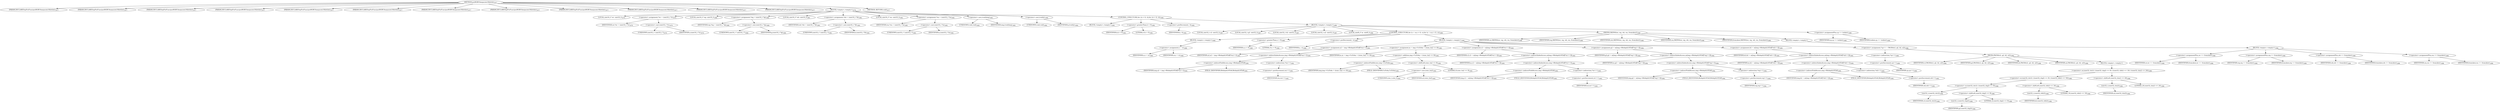 digraph "putRGBUAseparate16bittile" {  
"54945" [label = <(METHOD,putRGBUAseparate16bittile)<SUB>1977</SUB>> ]
"54946" [label = <(PARAM,DECLARESepPutFunc(putRGBUAseparate16bittile))<SUB>1977</SUB>> ]
"54947" [label = <(PARAM,DECLARESepPutFunc(putRGBUAseparate16bittile))<SUB>1977</SUB>> ]
"54948" [label = <(PARAM,DECLARESepPutFunc(putRGBUAseparate16bittile))<SUB>1977</SUB>> ]
"54949" [label = <(PARAM,DECLARESepPutFunc(putRGBUAseparate16bittile))<SUB>1977</SUB>> ]
"54950" [label = <(PARAM,DECLARESepPutFunc(putRGBUAseparate16bittile))<SUB>1977</SUB>> ]
"54951" [label = <(PARAM,DECLARESepPutFunc(putRGBUAseparate16bittile))<SUB>1977</SUB>> ]
"54952" [label = <(PARAM,DECLARESepPutFunc(putRGBUAseparate16bittile))<SUB>1977</SUB>> ]
"54953" [label = <(PARAM,DECLARESepPutFunc(putRGBUAseparate16bittile))<SUB>1977</SUB>> ]
"54954" [label = <(PARAM,DECLARESepPutFunc(putRGBUAseparate16bittile))<SUB>1977</SUB>> ]
"54955" [label = <(PARAM,DECLARESepPutFunc(putRGBUAseparate16bittile))<SUB>1977</SUB>> ]
"54956" [label = <(PARAM,DECLARESepPutFunc(putRGBUAseparate16bittile))<SUB>1977</SUB>> ]
"54957" [label = <(PARAM,DECLARESepPutFunc(putRGBUAseparate16bittile))<SUB>1977</SUB>> ]
"54958" [label = <(BLOCK,&lt;empty&gt;,&lt;empty&gt;)<SUB>1978</SUB>> ]
"54959" [label = <(LOCAL,uint16_t* wr: uint16_t)<SUB>1979</SUB>> ]
"54960" [label = <(&lt;operator&gt;.assignment,*wr = (uint16_t *)r)<SUB>1979</SUB>> ]
"54961" [label = <(IDENTIFIER,wr,*wr = (uint16_t *)r)<SUB>1979</SUB>> ]
"54962" [label = <(&lt;operator&gt;.cast,(uint16_t *)r)<SUB>1979</SUB>> ]
"54963" [label = <(UNKNOWN,uint16_t *,uint16_t *)<SUB>1979</SUB>> ]
"54964" [label = <(IDENTIFIER,r,(uint16_t *)r)<SUB>1979</SUB>> ]
"54965" [label = <(LOCAL,uint16_t* wg: uint16_t)<SUB>1980</SUB>> ]
"54966" [label = <(&lt;operator&gt;.assignment,*wg = (uint16_t *)g)<SUB>1980</SUB>> ]
"54967" [label = <(IDENTIFIER,wg,*wg = (uint16_t *)g)<SUB>1980</SUB>> ]
"54968" [label = <(&lt;operator&gt;.cast,(uint16_t *)g)<SUB>1980</SUB>> ]
"54969" [label = <(UNKNOWN,uint16_t *,uint16_t *)<SUB>1980</SUB>> ]
"54970" [label = <(IDENTIFIER,g,(uint16_t *)g)<SUB>1980</SUB>> ]
"54971" [label = <(LOCAL,uint16_t* wb: uint16_t)<SUB>1981</SUB>> ]
"54972" [label = <(&lt;operator&gt;.assignment,*wb = (uint16_t *)b)<SUB>1981</SUB>> ]
"54973" [label = <(IDENTIFIER,wb,*wb = (uint16_t *)b)<SUB>1981</SUB>> ]
"54974" [label = <(&lt;operator&gt;.cast,(uint16_t *)b)<SUB>1981</SUB>> ]
"54975" [label = <(UNKNOWN,uint16_t *,uint16_t *)<SUB>1981</SUB>> ]
"54976" [label = <(IDENTIFIER,b,(uint16_t *)b)<SUB>1981</SUB>> ]
"54977" [label = <(LOCAL,uint16_t* wa: uint16_t)<SUB>1982</SUB>> ]
"54978" [label = <(&lt;operator&gt;.assignment,*wa = (uint16_t *)a)<SUB>1982</SUB>> ]
"54979" [label = <(IDENTIFIER,wa,*wa = (uint16_t *)a)<SUB>1982</SUB>> ]
"54980" [label = <(&lt;operator&gt;.cast,(uint16_t *)a)<SUB>1982</SUB>> ]
"54981" [label = <(UNKNOWN,uint16_t *,uint16_t *)<SUB>1982</SUB>> ]
"54982" [label = <(IDENTIFIER,a,(uint16_t *)a)<SUB>1982</SUB>> ]
"54983" [label = <(&lt;operator&gt;.cast,(void)img)<SUB>1983</SUB>> ]
"54984" [label = <(UNKNOWN,void,void)<SUB>1983</SUB>> ]
"54985" [label = <(IDENTIFIER,img,(void)img)<SUB>1983</SUB>> ]
"54986" [label = <(&lt;operator&gt;.cast,(void)y)<SUB>1984</SUB>> ]
"54987" [label = <(UNKNOWN,void,void)<SUB>1984</SUB>> ]
"54988" [label = <(IDENTIFIER,y,(void)y)<SUB>1984</SUB>> ]
"54989" [label = <(CONTROL_STRUCTURE,for (;h &gt; 0;--h),for (;h &gt; 0;--h))<SUB>1985</SUB>> ]
"54990" [label = <(BLOCK,&lt;empty&gt;,&lt;empty&gt;)<SUB>1985</SUB>> ]
"54991" [label = <(&lt;operator&gt;.greaterThan,h &gt; 0)<SUB>1985</SUB>> ]
"54992" [label = <(IDENTIFIER,h,h &gt; 0)<SUB>1985</SUB>> ]
"54993" [label = <(LITERAL,0,h &gt; 0)<SUB>1985</SUB>> ]
"54994" [label = <(&lt;operator&gt;.preDecrement,--h)<SUB>1985</SUB>> ]
"54995" [label = <(IDENTIFIER,h,--h)<SUB>1985</SUB>> ]
"54996" [label = <(BLOCK,&lt;empty&gt;,&lt;empty&gt;)<SUB>1986</SUB>> ]
"54997" [label = <(LOCAL,uint32_t r2: uint32_t)<SUB>1987</SUB>> ]
"54998" [label = <(LOCAL,uint32_t g2: uint32_t)<SUB>1987</SUB>> ]
"54999" [label = <(LOCAL,uint32_t b2: uint32_t)<SUB>1987</SUB>> ]
"55000" [label = <(LOCAL,uint32_t a2: uint32_t)<SUB>1987</SUB>> ]
"55001" [label = <(LOCAL,uint8_t* m: uint8_t)<SUB>1988</SUB>> ]
"55002" [label = <(CONTROL_STRUCTURE,for (x = w;x &gt; 0;--x),for (x = w;x &gt; 0;--x))<SUB>1989</SUB>> ]
"55003" [label = <(BLOCK,&lt;empty&gt;,&lt;empty&gt;)<SUB>1989</SUB>> ]
"55004" [label = <(&lt;operator&gt;.assignment,x = w)<SUB>1989</SUB>> ]
"55005" [label = <(IDENTIFIER,x,x = w)<SUB>1989</SUB>> ]
"55006" [label = <(IDENTIFIER,w,x = w)<SUB>1989</SUB>> ]
"55007" [label = <(&lt;operator&gt;.greaterThan,x &gt; 0)<SUB>1989</SUB>> ]
"55008" [label = <(IDENTIFIER,x,x &gt; 0)<SUB>1989</SUB>> ]
"55009" [label = <(LITERAL,0,x &gt; 0)<SUB>1989</SUB>> ]
"55010" [label = <(&lt;operator&gt;.preDecrement,--x)<SUB>1989</SUB>> ]
"55011" [label = <(IDENTIFIER,x,--x)<SUB>1989</SUB>> ]
"55012" [label = <(BLOCK,&lt;empty&gt;,&lt;empty&gt;)<SUB>1990</SUB>> ]
"55013" [label = <(&lt;operator&gt;.assignment,a2 = img-&gt;Bitdepth16To8[*wa++])<SUB>1991</SUB>> ]
"55014" [label = <(IDENTIFIER,a2,a2 = img-&gt;Bitdepth16To8[*wa++])<SUB>1991</SUB>> ]
"55015" [label = <(&lt;operator&gt;.indirectIndexAccess,img-&gt;Bitdepth16To8[*wa++])<SUB>1991</SUB>> ]
"55016" [label = <(&lt;operator&gt;.indirectFieldAccess,img-&gt;Bitdepth16To8)<SUB>1991</SUB>> ]
"55017" [label = <(IDENTIFIER,img,a2 = img-&gt;Bitdepth16To8[*wa++])<SUB>1991</SUB>> ]
"55018" [label = <(FIELD_IDENTIFIER,Bitdepth16To8,Bitdepth16To8)<SUB>1991</SUB>> ]
"55019" [label = <(&lt;operator&gt;.indirection,*wa++)<SUB>1991</SUB>> ]
"55020" [label = <(&lt;operator&gt;.postIncrement,wa++)<SUB>1991</SUB>> ]
"55021" [label = <(IDENTIFIER,wa,wa++)<SUB>1991</SUB>> ]
"55022" [label = <(&lt;operator&gt;.assignment,m = img-&gt;UaToAa + ((size_t)a2 &lt;&lt; 8))<SUB>1992</SUB>> ]
"55023" [label = <(IDENTIFIER,m,m = img-&gt;UaToAa + ((size_t)a2 &lt;&lt; 8))<SUB>1992</SUB>> ]
"55024" [label = <(&lt;operator&gt;.addition,img-&gt;UaToAa + ((size_t)a2 &lt;&lt; 8))<SUB>1992</SUB>> ]
"55025" [label = <(&lt;operator&gt;.indirectFieldAccess,img-&gt;UaToAa)<SUB>1992</SUB>> ]
"55026" [label = <(IDENTIFIER,img,img-&gt;UaToAa + ((size_t)a2 &lt;&lt; 8))<SUB>1992</SUB>> ]
"55027" [label = <(FIELD_IDENTIFIER,UaToAa,UaToAa)<SUB>1992</SUB>> ]
"55028" [label = <(&lt;operator&gt;.shiftLeft,(size_t)a2 &lt;&lt; 8)<SUB>1992</SUB>> ]
"55029" [label = <(&lt;operator&gt;.cast,(size_t)a2)<SUB>1992</SUB>> ]
"55030" [label = <(UNKNOWN,size_t,size_t)<SUB>1992</SUB>> ]
"55031" [label = <(IDENTIFIER,a2,(size_t)a2)<SUB>1992</SUB>> ]
"55032" [label = <(LITERAL,8,(size_t)a2 &lt;&lt; 8)<SUB>1992</SUB>> ]
"55033" [label = <(&lt;operator&gt;.assignment,r2 = m[img-&gt;Bitdepth16To8[*wr++]])<SUB>1993</SUB>> ]
"55034" [label = <(IDENTIFIER,r2,r2 = m[img-&gt;Bitdepth16To8[*wr++]])<SUB>1993</SUB>> ]
"55035" [label = <(&lt;operator&gt;.indirectIndexAccess,m[img-&gt;Bitdepth16To8[*wr++]])<SUB>1993</SUB>> ]
"55036" [label = <(IDENTIFIER,m,r2 = m[img-&gt;Bitdepth16To8[*wr++]])<SUB>1993</SUB>> ]
"55037" [label = <(&lt;operator&gt;.indirectIndexAccess,img-&gt;Bitdepth16To8[*wr++])<SUB>1993</SUB>> ]
"55038" [label = <(&lt;operator&gt;.indirectFieldAccess,img-&gt;Bitdepth16To8)<SUB>1993</SUB>> ]
"55039" [label = <(IDENTIFIER,img,r2 = m[img-&gt;Bitdepth16To8[*wr++]])<SUB>1993</SUB>> ]
"55040" [label = <(FIELD_IDENTIFIER,Bitdepth16To8,Bitdepth16To8)<SUB>1993</SUB>> ]
"55041" [label = <(&lt;operator&gt;.indirection,*wr++)<SUB>1993</SUB>> ]
"55042" [label = <(&lt;operator&gt;.postIncrement,wr++)<SUB>1993</SUB>> ]
"55043" [label = <(IDENTIFIER,wr,wr++)<SUB>1993</SUB>> ]
"55044" [label = <(&lt;operator&gt;.assignment,g2 = m[img-&gt;Bitdepth16To8[*wg++]])<SUB>1994</SUB>> ]
"55045" [label = <(IDENTIFIER,g2,g2 = m[img-&gt;Bitdepth16To8[*wg++]])<SUB>1994</SUB>> ]
"55046" [label = <(&lt;operator&gt;.indirectIndexAccess,m[img-&gt;Bitdepth16To8[*wg++]])<SUB>1994</SUB>> ]
"55047" [label = <(IDENTIFIER,m,g2 = m[img-&gt;Bitdepth16To8[*wg++]])<SUB>1994</SUB>> ]
"55048" [label = <(&lt;operator&gt;.indirectIndexAccess,img-&gt;Bitdepth16To8[*wg++])<SUB>1994</SUB>> ]
"55049" [label = <(&lt;operator&gt;.indirectFieldAccess,img-&gt;Bitdepth16To8)<SUB>1994</SUB>> ]
"55050" [label = <(IDENTIFIER,img,g2 = m[img-&gt;Bitdepth16To8[*wg++]])<SUB>1994</SUB>> ]
"55051" [label = <(FIELD_IDENTIFIER,Bitdepth16To8,Bitdepth16To8)<SUB>1994</SUB>> ]
"55052" [label = <(&lt;operator&gt;.indirection,*wg++)<SUB>1994</SUB>> ]
"55053" [label = <(&lt;operator&gt;.postIncrement,wg++)<SUB>1994</SUB>> ]
"55054" [label = <(IDENTIFIER,wg,wg++)<SUB>1994</SUB>> ]
"55055" [label = <(&lt;operator&gt;.assignment,b2 = m[img-&gt;Bitdepth16To8[*wb++]])<SUB>1995</SUB>> ]
"55056" [label = <(IDENTIFIER,b2,b2 = m[img-&gt;Bitdepth16To8[*wb++]])<SUB>1995</SUB>> ]
"55057" [label = <(&lt;operator&gt;.indirectIndexAccess,m[img-&gt;Bitdepth16To8[*wb++]])<SUB>1995</SUB>> ]
"55058" [label = <(IDENTIFIER,m,b2 = m[img-&gt;Bitdepth16To8[*wb++]])<SUB>1995</SUB>> ]
"55059" [label = <(&lt;operator&gt;.indirectIndexAccess,img-&gt;Bitdepth16To8[*wb++])<SUB>1995</SUB>> ]
"55060" [label = <(&lt;operator&gt;.indirectFieldAccess,img-&gt;Bitdepth16To8)<SUB>1995</SUB>> ]
"55061" [label = <(IDENTIFIER,img,b2 = m[img-&gt;Bitdepth16To8[*wb++]])<SUB>1995</SUB>> ]
"55062" [label = <(FIELD_IDENTIFIER,Bitdepth16To8,Bitdepth16To8)<SUB>1995</SUB>> ]
"55063" [label = <(&lt;operator&gt;.indirection,*wb++)<SUB>1995</SUB>> ]
"55064" [label = <(&lt;operator&gt;.postIncrement,wb++)<SUB>1995</SUB>> ]
"55065" [label = <(IDENTIFIER,wb,wb++)<SUB>1995</SUB>> ]
"55066" [label = <(&lt;operator&gt;.assignment,*cp++ = PACK4(r2, g2, b2, a2))<SUB>1996</SUB>> ]
"55067" [label = <(&lt;operator&gt;.indirection,*cp++)<SUB>1996</SUB>> ]
"55068" [label = <(&lt;operator&gt;.postIncrement,cp++)<SUB>1996</SUB>> ]
"55069" [label = <(IDENTIFIER,cp,cp++)<SUB>1996</SUB>> ]
"55070" [label = <(PACK4,PACK4(r2, g2, b2, a2))<SUB>1996</SUB>> ]
"55071" [label = <(IDENTIFIER,r2,PACK4(r2, g2, b2, a2))<SUB>1996</SUB>> ]
"55072" [label = <(IDENTIFIER,g2,PACK4(r2, g2, b2, a2))<SUB>1996</SUB>> ]
"55073" [label = <(IDENTIFIER,b2,PACK4(r2, g2, b2, a2))<SUB>1996</SUB>> ]
"55074" [label = <(IDENTIFIER,a2,PACK4(r2, g2, b2, a2))<SUB>1996</SUB>> ]
"55075" [label = <(BLOCK,&lt;empty&gt;,&lt;empty&gt;)> ]
"55076" [label = <(&lt;operator&gt;.or,(uint32_t)(r2) | ((uint32_t)(g2) &lt;&lt; 8) | ((uint32_t)(b2) &lt;&lt; 16) | ((uint32_t)(a2) &lt;&lt; 24))<SUB>1996</SUB>> ]
"55077" [label = <(&lt;operator&gt;.or,(uint32_t)(r2) | ((uint32_t)(g2) &lt;&lt; 8) | ((uint32_t)(b2) &lt;&lt; 16))<SUB>1996</SUB>> ]
"55078" [label = <(&lt;operator&gt;.or,(uint32_t)(r2) | ((uint32_t)(g2) &lt;&lt; 8))<SUB>1996</SUB>> ]
"55079" [label = <(uint32_t,(uint32_t)(r2))<SUB>1996</SUB>> ]
"55080" [label = <(IDENTIFIER,r2,(uint32_t)(r2))<SUB>1996</SUB>> ]
"55081" [label = <(&lt;operator&gt;.shiftLeft,(uint32_t)(g2) &lt;&lt; 8)<SUB>1996</SUB>> ]
"55082" [label = <(uint32_t,(uint32_t)(g2))<SUB>1996</SUB>> ]
"55083" [label = <(IDENTIFIER,g2,(uint32_t)(g2))<SUB>1996</SUB>> ]
"55084" [label = <(LITERAL,8,(uint32_t)(g2) &lt;&lt; 8)<SUB>1996</SUB>> ]
"55085" [label = <(&lt;operator&gt;.shiftLeft,(uint32_t)(b2) &lt;&lt; 16)<SUB>1996</SUB>> ]
"55086" [label = <(uint32_t,(uint32_t)(b2))<SUB>1996</SUB>> ]
"55087" [label = <(IDENTIFIER,b2,(uint32_t)(b2))<SUB>1996</SUB>> ]
"55088" [label = <(LITERAL,16,(uint32_t)(b2) &lt;&lt; 16)<SUB>1996</SUB>> ]
"55089" [label = <(&lt;operator&gt;.shiftLeft,(uint32_t)(a2) &lt;&lt; 24)<SUB>1996</SUB>> ]
"55090" [label = <(uint32_t,(uint32_t)(a2))<SUB>1996</SUB>> ]
"55091" [label = <(IDENTIFIER,a2,(uint32_t)(a2))<SUB>1996</SUB>> ]
"55092" [label = <(LITERAL,24,(uint32_t)(a2) &lt;&lt; 24)<SUB>1996</SUB>> ]
"55093" [label = <(SKEW4,SKEW4(wr, wg, wb, wa, fromskew))<SUB>1998</SUB>> ]
"55094" [label = <(IDENTIFIER,wr,SKEW4(wr, wg, wb, wa, fromskew))<SUB>1998</SUB>> ]
"55095" [label = <(IDENTIFIER,wg,SKEW4(wr, wg, wb, wa, fromskew))<SUB>1998</SUB>> ]
"55096" [label = <(IDENTIFIER,wb,SKEW4(wr, wg, wb, wa, fromskew))<SUB>1998</SUB>> ]
"55097" [label = <(IDENTIFIER,wa,SKEW4(wr, wg, wb, wa, fromskew))<SUB>1998</SUB>> ]
"55098" [label = <(IDENTIFIER,fromskew,SKEW4(wr, wg, wb, wa, fromskew))<SUB>1998</SUB>> ]
"55099" [label = <(BLOCK,&lt;empty&gt;,&lt;empty&gt;)> ]
"55100" [label = <(BLOCK,&lt;empty&gt;,&lt;empty&gt;)<SUB>1998</SUB>> ]
"55101" [label = <(&lt;operator&gt;.assignmentPlus,wr += fromskew)<SUB>1998</SUB>> ]
"55102" [label = <(IDENTIFIER,wr,wr += fromskew)<SUB>1998</SUB>> ]
"55103" [label = <(IDENTIFIER,fromskew,wr += fromskew)<SUB>1998</SUB>> ]
"55104" [label = <(&lt;operator&gt;.assignmentPlus,wg += fromskew)<SUB>1998</SUB>> ]
"55105" [label = <(IDENTIFIER,wg,wg += fromskew)<SUB>1998</SUB>> ]
"55106" [label = <(IDENTIFIER,fromskew,wg += fromskew)<SUB>1998</SUB>> ]
"55107" [label = <(&lt;operator&gt;.assignmentPlus,wb += fromskew)<SUB>1998</SUB>> ]
"55108" [label = <(IDENTIFIER,wb,wb += fromskew)<SUB>1998</SUB>> ]
"55109" [label = <(IDENTIFIER,fromskew,wb += fromskew)<SUB>1998</SUB>> ]
"55110" [label = <(&lt;operator&gt;.assignmentPlus,wa += fromskew)<SUB>1998</SUB>> ]
"55111" [label = <(IDENTIFIER,wa,wa += fromskew)<SUB>1998</SUB>> ]
"55112" [label = <(IDENTIFIER,fromskew,wa += fromskew)<SUB>1998</SUB>> ]
"55113" [label = <(&lt;operator&gt;.assignmentPlus,cp += toskew)<SUB>1999</SUB>> ]
"55114" [label = <(IDENTIFIER,cp,cp += toskew)<SUB>1999</SUB>> ]
"55115" [label = <(IDENTIFIER,toskew,cp += toskew)<SUB>1999</SUB>> ]
"55116" [label = <(METHOD_RETURN,void)<SUB>1977</SUB>> ]
  "54945" -> "54946" 
  "54945" -> "54947" 
  "54945" -> "54948" 
  "54945" -> "54949" 
  "54945" -> "54950" 
  "54945" -> "54951" 
  "54945" -> "54952" 
  "54945" -> "54953" 
  "54945" -> "54954" 
  "54945" -> "54955" 
  "54945" -> "54956" 
  "54945" -> "54957" 
  "54945" -> "54958" 
  "54945" -> "55116" 
  "54958" -> "54959" 
  "54958" -> "54960" 
  "54958" -> "54965" 
  "54958" -> "54966" 
  "54958" -> "54971" 
  "54958" -> "54972" 
  "54958" -> "54977" 
  "54958" -> "54978" 
  "54958" -> "54983" 
  "54958" -> "54986" 
  "54958" -> "54989" 
  "54960" -> "54961" 
  "54960" -> "54962" 
  "54962" -> "54963" 
  "54962" -> "54964" 
  "54966" -> "54967" 
  "54966" -> "54968" 
  "54968" -> "54969" 
  "54968" -> "54970" 
  "54972" -> "54973" 
  "54972" -> "54974" 
  "54974" -> "54975" 
  "54974" -> "54976" 
  "54978" -> "54979" 
  "54978" -> "54980" 
  "54980" -> "54981" 
  "54980" -> "54982" 
  "54983" -> "54984" 
  "54983" -> "54985" 
  "54986" -> "54987" 
  "54986" -> "54988" 
  "54989" -> "54990" 
  "54989" -> "54991" 
  "54989" -> "54994" 
  "54989" -> "54996" 
  "54991" -> "54992" 
  "54991" -> "54993" 
  "54994" -> "54995" 
  "54996" -> "54997" 
  "54996" -> "54998" 
  "54996" -> "54999" 
  "54996" -> "55000" 
  "54996" -> "55001" 
  "54996" -> "55002" 
  "54996" -> "55093" 
  "54996" -> "55113" 
  "55002" -> "55003" 
  "55002" -> "55007" 
  "55002" -> "55010" 
  "55002" -> "55012" 
  "55003" -> "55004" 
  "55004" -> "55005" 
  "55004" -> "55006" 
  "55007" -> "55008" 
  "55007" -> "55009" 
  "55010" -> "55011" 
  "55012" -> "55013" 
  "55012" -> "55022" 
  "55012" -> "55033" 
  "55012" -> "55044" 
  "55012" -> "55055" 
  "55012" -> "55066" 
  "55013" -> "55014" 
  "55013" -> "55015" 
  "55015" -> "55016" 
  "55015" -> "55019" 
  "55016" -> "55017" 
  "55016" -> "55018" 
  "55019" -> "55020" 
  "55020" -> "55021" 
  "55022" -> "55023" 
  "55022" -> "55024" 
  "55024" -> "55025" 
  "55024" -> "55028" 
  "55025" -> "55026" 
  "55025" -> "55027" 
  "55028" -> "55029" 
  "55028" -> "55032" 
  "55029" -> "55030" 
  "55029" -> "55031" 
  "55033" -> "55034" 
  "55033" -> "55035" 
  "55035" -> "55036" 
  "55035" -> "55037" 
  "55037" -> "55038" 
  "55037" -> "55041" 
  "55038" -> "55039" 
  "55038" -> "55040" 
  "55041" -> "55042" 
  "55042" -> "55043" 
  "55044" -> "55045" 
  "55044" -> "55046" 
  "55046" -> "55047" 
  "55046" -> "55048" 
  "55048" -> "55049" 
  "55048" -> "55052" 
  "55049" -> "55050" 
  "55049" -> "55051" 
  "55052" -> "55053" 
  "55053" -> "55054" 
  "55055" -> "55056" 
  "55055" -> "55057" 
  "55057" -> "55058" 
  "55057" -> "55059" 
  "55059" -> "55060" 
  "55059" -> "55063" 
  "55060" -> "55061" 
  "55060" -> "55062" 
  "55063" -> "55064" 
  "55064" -> "55065" 
  "55066" -> "55067" 
  "55066" -> "55070" 
  "55067" -> "55068" 
  "55068" -> "55069" 
  "55070" -> "55071" 
  "55070" -> "55072" 
  "55070" -> "55073" 
  "55070" -> "55074" 
  "55070" -> "55075" 
  "55075" -> "55076" 
  "55076" -> "55077" 
  "55076" -> "55089" 
  "55077" -> "55078" 
  "55077" -> "55085" 
  "55078" -> "55079" 
  "55078" -> "55081" 
  "55079" -> "55080" 
  "55081" -> "55082" 
  "55081" -> "55084" 
  "55082" -> "55083" 
  "55085" -> "55086" 
  "55085" -> "55088" 
  "55086" -> "55087" 
  "55089" -> "55090" 
  "55089" -> "55092" 
  "55090" -> "55091" 
  "55093" -> "55094" 
  "55093" -> "55095" 
  "55093" -> "55096" 
  "55093" -> "55097" 
  "55093" -> "55098" 
  "55093" -> "55099" 
  "55099" -> "55100" 
  "55100" -> "55101" 
  "55100" -> "55104" 
  "55100" -> "55107" 
  "55100" -> "55110" 
  "55101" -> "55102" 
  "55101" -> "55103" 
  "55104" -> "55105" 
  "55104" -> "55106" 
  "55107" -> "55108" 
  "55107" -> "55109" 
  "55110" -> "55111" 
  "55110" -> "55112" 
  "55113" -> "55114" 
  "55113" -> "55115" 
}
